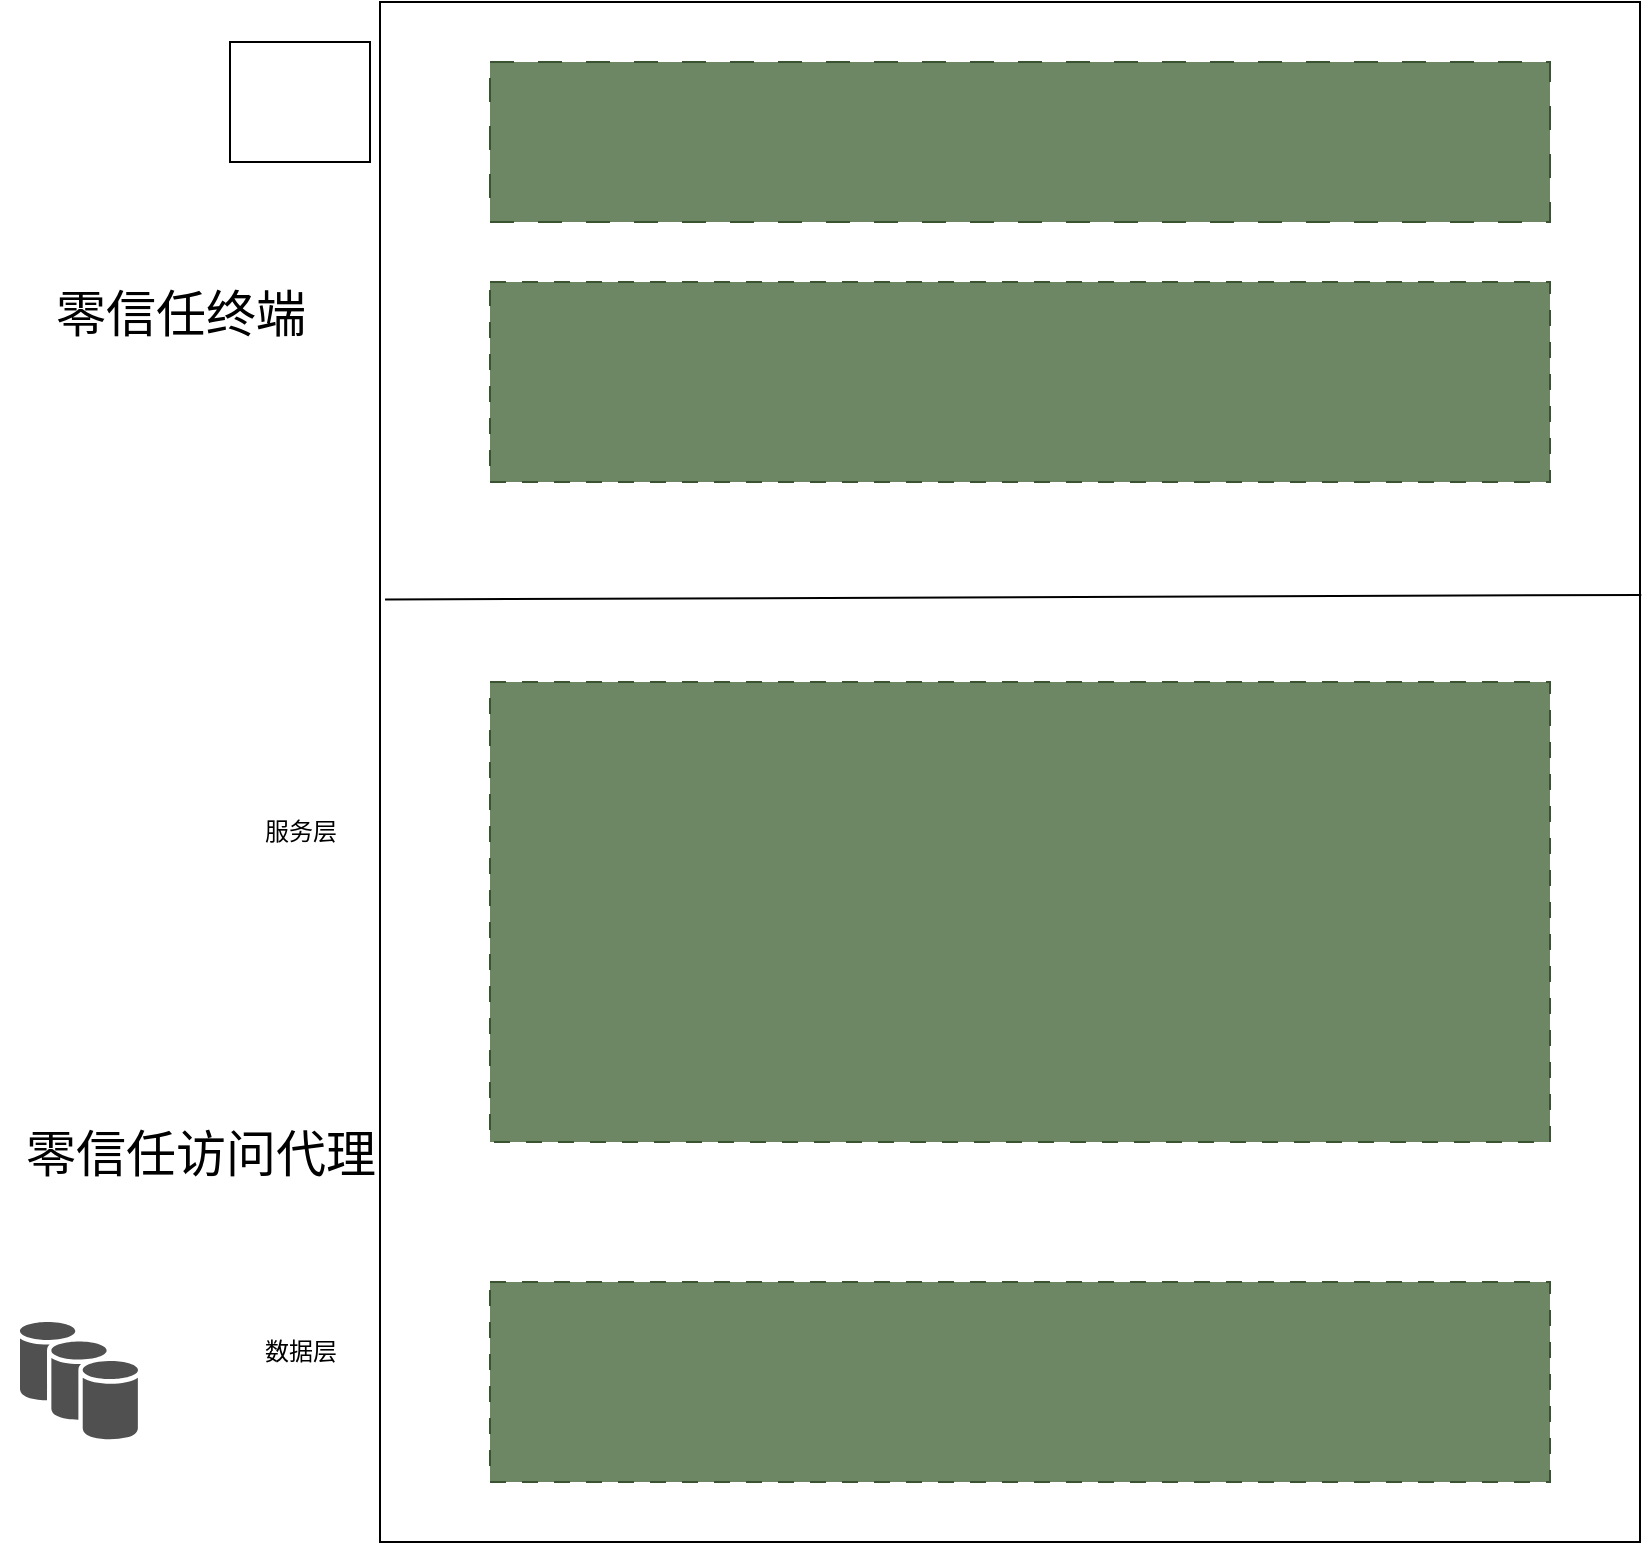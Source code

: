 <mxfile version="23.1.7" type="github">
  <diagram name="第 1 页" id="ms9--4vIe1txsoRL8aFu">
    <mxGraphModel dx="2514" dy="868" grid="1" gridSize="10" guides="1" tooltips="1" connect="1" arrows="1" fold="1" page="1" pageScale="1" pageWidth="827" pageHeight="1169" math="0" shadow="0">
      <root>
        <mxCell id="0" />
        <mxCell id="1" parent="0" />
        <mxCell id="uTqP-Y-jselss-Khx-P8-10" value="" style="rounded=0;whiteSpace=wrap;html=1;" vertex="1" parent="1">
          <mxGeometry x="140" y="10" width="630" height="770" as="geometry" />
        </mxCell>
        <mxCell id="uTqP-Y-jselss-Khx-P8-3" value="数据层" style="text;html=1;align=center;verticalAlign=middle;resizable=0;points=[];autosize=1;strokeColor=none;fillColor=none;rotation=0;" vertex="1" parent="1">
          <mxGeometry x="70" y="670" width="60" height="30" as="geometry" />
        </mxCell>
        <mxCell id="uTqP-Y-jselss-Khx-P8-4" value="&lt;span style=&quot;font-size: 25px;&quot;&gt;零信任访问代理&lt;/span&gt;" style="text;html=1;align=center;verticalAlign=middle;resizable=0;points=[];autosize=1;strokeColor=none;fillColor=none;" vertex="1" parent="1">
          <mxGeometry x="-50" y="565" width="200" height="40" as="geometry" />
        </mxCell>
        <mxCell id="uTqP-Y-jselss-Khx-P8-8" value="&lt;font style=&quot;font-size: 25px;&quot;&gt;零信任终端&lt;/font&gt;" style="text;html=1;align=center;verticalAlign=middle;resizable=0;points=[];autosize=1;strokeColor=none;fillColor=none;" vertex="1" parent="1">
          <mxGeometry x="-35" y="145" width="150" height="40" as="geometry" />
        </mxCell>
        <mxCell id="uTqP-Y-jselss-Khx-P8-20" value="" style="sketch=0;shadow=0;dashed=0;html=1;strokeColor=none;fillColor=#505050;labelPosition=center;verticalLabelPosition=bottom;verticalAlign=top;outlineConnect=0;align=center;shape=mxgraph.office.databases.database_availability_group;" vertex="1" parent="1">
          <mxGeometry x="-40" y="670" width="59" height="59" as="geometry" />
        </mxCell>
        <mxCell id="uTqP-Y-jselss-Khx-P8-21" value="" style="endArrow=none;html=1;rounded=0;exitX=0.004;exitY=0.388;exitDx=0;exitDy=0;exitPerimeter=0;entryX=1.001;entryY=0.385;entryDx=0;entryDy=0;entryPerimeter=0;" edge="1" parent="1" source="uTqP-Y-jselss-Khx-P8-10" target="uTqP-Y-jselss-Khx-P8-10">
          <mxGeometry width="50" height="50" relative="1" as="geometry">
            <mxPoint x="170" y="310" as="sourcePoint" />
            <mxPoint x="750" y="310" as="targetPoint" />
          </mxGeometry>
        </mxCell>
        <mxCell id="uTqP-Y-jselss-Khx-P8-23" value="" style="rounded=0;whiteSpace=wrap;html=1;fillColor=#6d8764;strokeColor=#3A5431;fontColor=#ffffff;dashed=1;dashPattern=12 12;" vertex="1" parent="1">
          <mxGeometry x="195" y="40" width="530" height="80" as="geometry" />
        </mxCell>
        <mxCell id="uTqP-Y-jselss-Khx-P8-24" value="" style="rounded=0;whiteSpace=wrap;html=1;fillColor=#6d8764;strokeColor=#3A5431;fontColor=#ffffff;dashed=1;dashPattern=8 8;" vertex="1" parent="1">
          <mxGeometry x="195" y="150" width="530" height="100" as="geometry" />
        </mxCell>
        <mxCell id="uTqP-Y-jselss-Khx-P8-28" value="服务层" style="text;html=1;align=center;verticalAlign=middle;resizable=0;points=[];autosize=1;strokeColor=none;fillColor=none;" vertex="1" parent="1">
          <mxGeometry x="70" y="410" width="60" height="30" as="geometry" />
        </mxCell>
        <mxCell id="uTqP-Y-jselss-Khx-P8-29" value="" style="rounded=0;whiteSpace=wrap;html=1;fillColor=#6d8764;strokeColor=#3A5431;fontColor=#ffffff;dashed=1;dashPattern=8 8;" vertex="1" parent="1">
          <mxGeometry x="195" y="350" width="530" height="230" as="geometry" />
        </mxCell>
        <mxCell id="uTqP-Y-jselss-Khx-P8-30" value="" style="rounded=0;whiteSpace=wrap;html=1;fillColor=#6d8764;strokeColor=#3A5431;fontColor=#ffffff;dashed=1;dashPattern=8 8;" vertex="1" parent="1">
          <mxGeometry x="195" y="650" width="530" height="100" as="geometry" />
        </mxCell>
        <mxCell id="uTqP-Y-jselss-Khx-P8-32" value="" style="rounded=0;whiteSpace=wrap;html=1;" vertex="1" parent="1">
          <mxGeometry x="65" y="30" width="70" height="60" as="geometry" />
        </mxCell>
      </root>
    </mxGraphModel>
  </diagram>
</mxfile>
